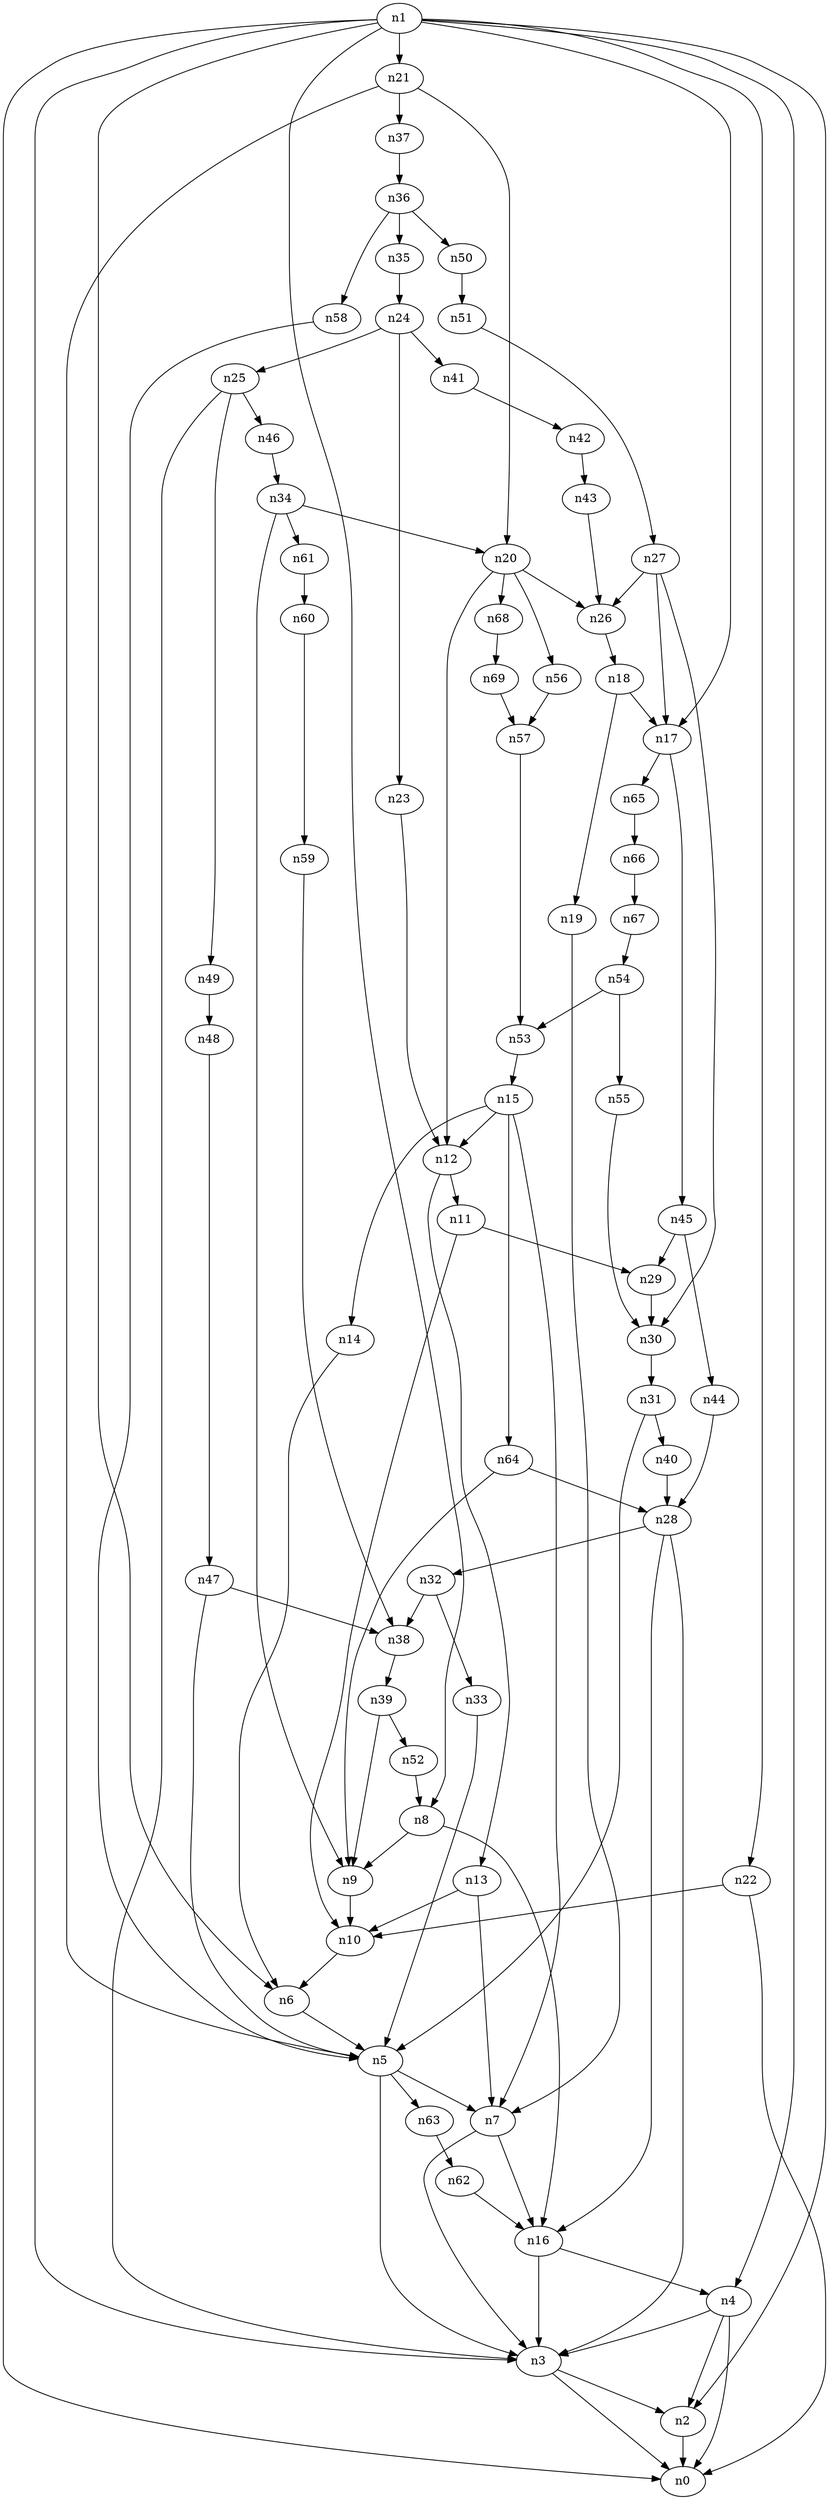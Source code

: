 digraph G {
	n1 -> n0	 [_graphml_id=e0];
	n1 -> n2	 [_graphml_id=e1];
	n1 -> n3	 [_graphml_id=e6];
	n1 -> n4	 [_graphml_id=e9];
	n1 -> n6	 [_graphml_id=e12];
	n1 -> n8	 [_graphml_id=e15];
	n1 -> n17	 [_graphml_id=e31];
	n1 -> n21	 [_graphml_id=e37];
	n1 -> n22	 [_graphml_id=e38];
	n2 -> n0	 [_graphml_id=e5];
	n3 -> n0	 [_graphml_id=e8];
	n3 -> n2	 [_graphml_id=e2];
	n4 -> n0	 [_graphml_id=e4];
	n4 -> n2	 [_graphml_id=e7];
	n4 -> n3	 [_graphml_id=e3];
	n5 -> n3	 [_graphml_id=e10];
	n5 -> n7	 [_graphml_id=e13];
	n5 -> n63	 [_graphml_id=e107];
	n6 -> n5	 [_graphml_id=e11];
	n7 -> n3	 [_graphml_id=e14];
	n7 -> n16	 [_graphml_id=e26];
	n8 -> n9	 [_graphml_id=e16];
	n8 -> n16	 [_graphml_id=e29];
	n9 -> n10	 [_graphml_id=e17];
	n10 -> n6	 [_graphml_id=e18];
	n11 -> n10	 [_graphml_id=e19];
	n11 -> n29	 [_graphml_id=e51];
	n12 -> n11	 [_graphml_id=e20];
	n12 -> n13	 [_graphml_id=e21];
	n13 -> n7	 [_graphml_id=e22];
	n13 -> n10	 [_graphml_id=e40];
	n14 -> n6	 [_graphml_id=e23];
	n15 -> n7	 [_graphml_id=e25];
	n15 -> n12	 [_graphml_id=e28];
	n15 -> n14	 [_graphml_id=e24];
	n15 -> n64	 [_graphml_id=e108];
	n16 -> n3	 [_graphml_id=e30];
	n16 -> n4	 [_graphml_id=e27];
	n17 -> n45	 [_graphml_id=e77];
	n17 -> n65	 [_graphml_id=e111];
	n18 -> n17	 [_graphml_id=e32];
	n18 -> n19	 [_graphml_id=e33];
	n19 -> n7	 [_graphml_id=e34];
	n20 -> n12	 [_graphml_id=e35];
	n20 -> n26	 [_graphml_id=e45];
	n20 -> n56	 [_graphml_id=e95];
	n20 -> n68	 [_graphml_id=e115];
	n21 -> n5	 [_graphml_id=e60];
	n21 -> n20	 [_graphml_id=e36];
	n21 -> n37	 [_graphml_id=e64];
	n22 -> n0	 [_graphml_id=e70];
	n22 -> n10	 [_graphml_id=e39];
	n23 -> n12	 [_graphml_id=e41];
	n24 -> n23	 [_graphml_id=e42];
	n24 -> n25	 [_graphml_id=e43];
	n24 -> n41	 [_graphml_id=e71];
	n25 -> n3	 [_graphml_id=e44];
	n25 -> n46	 [_graphml_id=e78];
	n25 -> n49	 [_graphml_id=e84];
	n26 -> n18	 [_graphml_id=e50];
	n27 -> n17	 [_graphml_id=e47];
	n27 -> n26	 [_graphml_id=e46];
	n27 -> n30	 [_graphml_id=e100];
	n28 -> n3	 [_graphml_id=e48];
	n28 -> n16	 [_graphml_id=e49];
	n28 -> n32	 [_graphml_id=e55];
	n29 -> n30	 [_graphml_id=e52];
	n30 -> n31	 [_graphml_id=e53];
	n31 -> n5	 [_graphml_id=e54];
	n31 -> n40	 [_graphml_id=e68];
	n32 -> n33	 [_graphml_id=e56];
	n32 -> n38	 [_graphml_id=e65];
	n33 -> n5	 [_graphml_id=e57];
	n34 -> n9	 [_graphml_id=e58];
	n34 -> n20	 [_graphml_id=e59];
	n34 -> n61	 [_graphml_id=e104];
	n35 -> n24	 [_graphml_id=e61];
	n36 -> n35	 [_graphml_id=e62];
	n36 -> n50	 [_graphml_id=e85];
	n36 -> n58	 [_graphml_id=e99];
	n37 -> n36	 [_graphml_id=e63];
	n38 -> n39	 [_graphml_id=e66];
	n39 -> n9	 [_graphml_id=e67];
	n39 -> n52	 [_graphml_id=e88];
	n40 -> n28	 [_graphml_id=e69];
	n41 -> n42	 [_graphml_id=e72];
	n42 -> n43	 [_graphml_id=e73];
	n43 -> n26	 [_graphml_id=e74];
	n44 -> n28	 [_graphml_id=e75];
	n45 -> n29	 [_graphml_id=e80];
	n45 -> n44	 [_graphml_id=e76];
	n46 -> n34	 [_graphml_id=e79];
	n47 -> n5	 [_graphml_id=e81];
	n47 -> n38	 [_graphml_id=e90];
	n48 -> n47	 [_graphml_id=e82];
	n49 -> n48	 [_graphml_id=e83];
	n50 -> n51	 [_graphml_id=e86];
	n51 -> n27	 [_graphml_id=e87];
	n52 -> n8	 [_graphml_id=e89];
	n53 -> n15	 [_graphml_id=e91];
	n54 -> n53	 [_graphml_id=e92];
	n54 -> n55	 [_graphml_id=e93];
	n55 -> n30	 [_graphml_id=e94];
	n56 -> n57	 [_graphml_id=e96];
	n57 -> n53	 [_graphml_id=e97];
	n58 -> n5	 [_graphml_id=e98];
	n59 -> n38	 [_graphml_id=e101];
	n60 -> n59	 [_graphml_id=e102];
	n61 -> n60	 [_graphml_id=e103];
	n62 -> n16	 [_graphml_id=e105];
	n63 -> n62	 [_graphml_id=e106];
	n64 -> n9	 [_graphml_id=e110];
	n64 -> n28	 [_graphml_id=e109];
	n65 -> n66	 [_graphml_id=e112];
	n66 -> n67	 [_graphml_id=e113];
	n67 -> n54	 [_graphml_id=e114];
	n68 -> n69	 [_graphml_id=e116];
	n69 -> n57	 [_graphml_id=e117];
}
